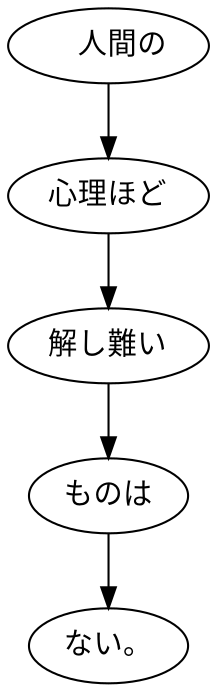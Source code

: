 digraph graph487 {
	node0 [label="　人間の"];
	node1 [label="心理ほど"];
	node2 [label="解し難い"];
	node3 [label="ものは"];
	node4 [label="ない。"];
	node0 -> node1;
	node1 -> node2;
	node2 -> node3;
	node3 -> node4;
}
